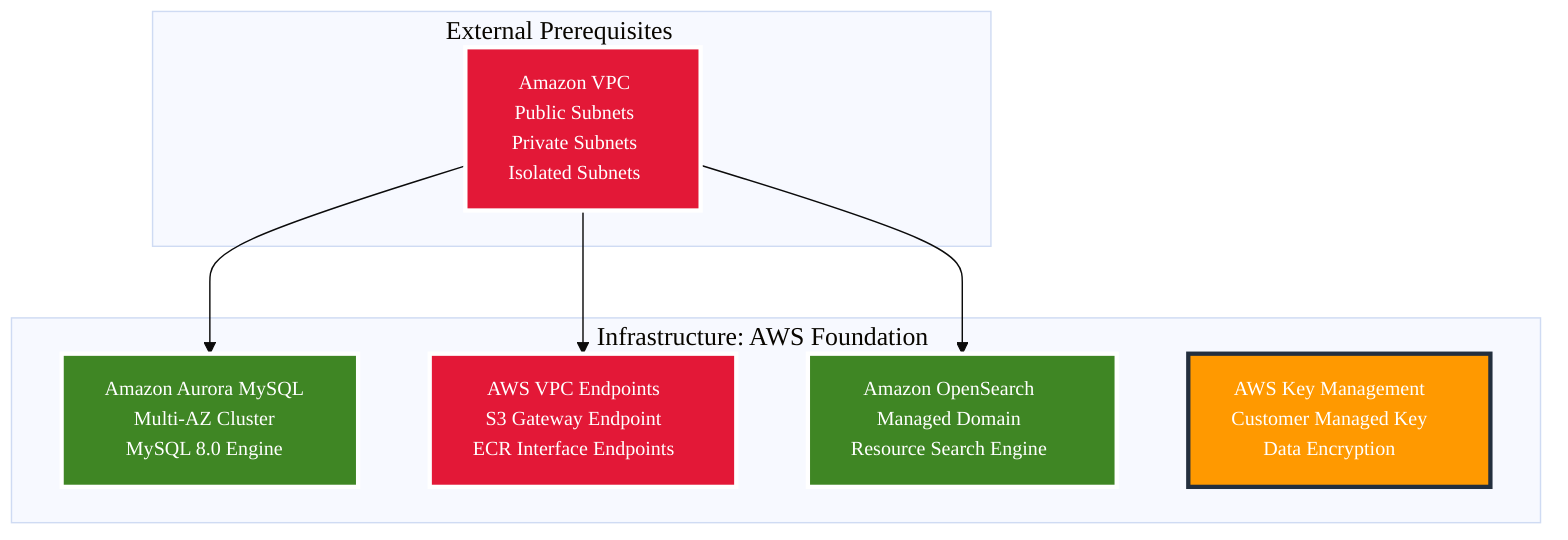 %%{init: {'theme':'base', 'themeVariables': {'fontSize': '18px', 'fontFamily': 'Arial, sans-serif'}}}%%
graph TD
    classDef storage fill:#3F8624,stroke:#FFFFFF,stroke-width:3px,color:#FFFFFF,font-size:14px
    classDef network fill:#E31837,stroke:#FFFFFF,stroke-width:3px,color:#FFFFFF,font-size:14px
    classDef aws fill:#FF9900,stroke:#232F3E,stroke-width:3px,color:#FFFFFF,font-size:14px
    
    subgraph INFRA["Infrastructure: AWS Foundation"]
        AURORA[Amazon Aurora MySQL<br/>Multi-AZ Cluster<br/>MySQL 8.0 Engine]:::storage
        
        VPC_ENDPOINTS[AWS VPC Endpoints<br/>S3 Gateway Endpoint<br/>ECR Interface Endpoints]:::network
        
        OPENSEARCH[Amazon OpenSearch<br/>Managed Domain<br/>Resource Search Engine]:::storage
        
        KMS[AWS Key Management<br/>Customer Managed Key<br/>Data Encryption]:::aws
    end
    
    subgraph EXT["External Prerequisites"]
        VPC[Amazon VPC<br/>Public Subnets<br/>Private Subnets<br/>Isolated Subnets]:::network
    end
    
    VPC --> AURORA
    VPC --> VPC_ENDPOINTS  
    VPC --> OPENSEARCH